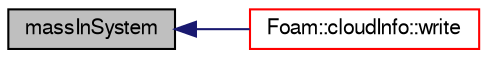 digraph "massInSystem"
{
  bgcolor="transparent";
  edge [fontname="FreeSans",fontsize="10",labelfontname="FreeSans",labelfontsize="10"];
  node [fontname="FreeSans",fontsize="10",shape=record];
  rankdir="LR";
  Node11 [label="massInSystem",height=0.2,width=0.4,color="black", fillcolor="grey75", style="filled", fontcolor="black"];
  Node11 -> Node12 [dir="back",color="midnightblue",fontsize="10",style="solid",fontname="FreeSans"];
  Node12 [label="Foam::cloudInfo::write",height=0.2,width=0.4,color="red",URL="$a28702.html#aac759501cf6c7895a70eecbef0226ae1",tooltip="Write. "];
}
